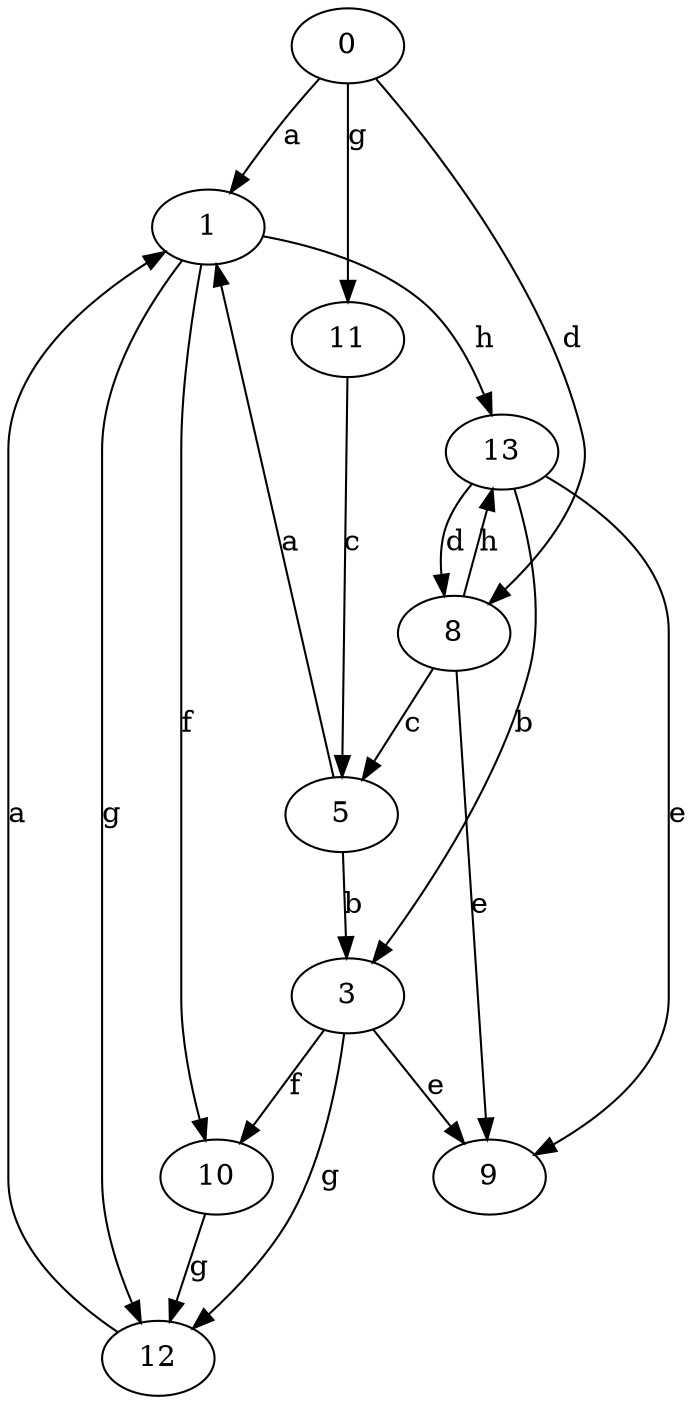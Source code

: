 strict digraph  {
0;
1;
3;
5;
8;
9;
10;
11;
12;
13;
0 -> 1  [label=a];
0 -> 8  [label=d];
0 -> 11  [label=g];
1 -> 10  [label=f];
1 -> 12  [label=g];
1 -> 13  [label=h];
3 -> 9  [label=e];
3 -> 10  [label=f];
3 -> 12  [label=g];
5 -> 1  [label=a];
5 -> 3  [label=b];
8 -> 5  [label=c];
8 -> 9  [label=e];
8 -> 13  [label=h];
10 -> 12  [label=g];
11 -> 5  [label=c];
12 -> 1  [label=a];
13 -> 3  [label=b];
13 -> 8  [label=d];
13 -> 9  [label=e];
}
